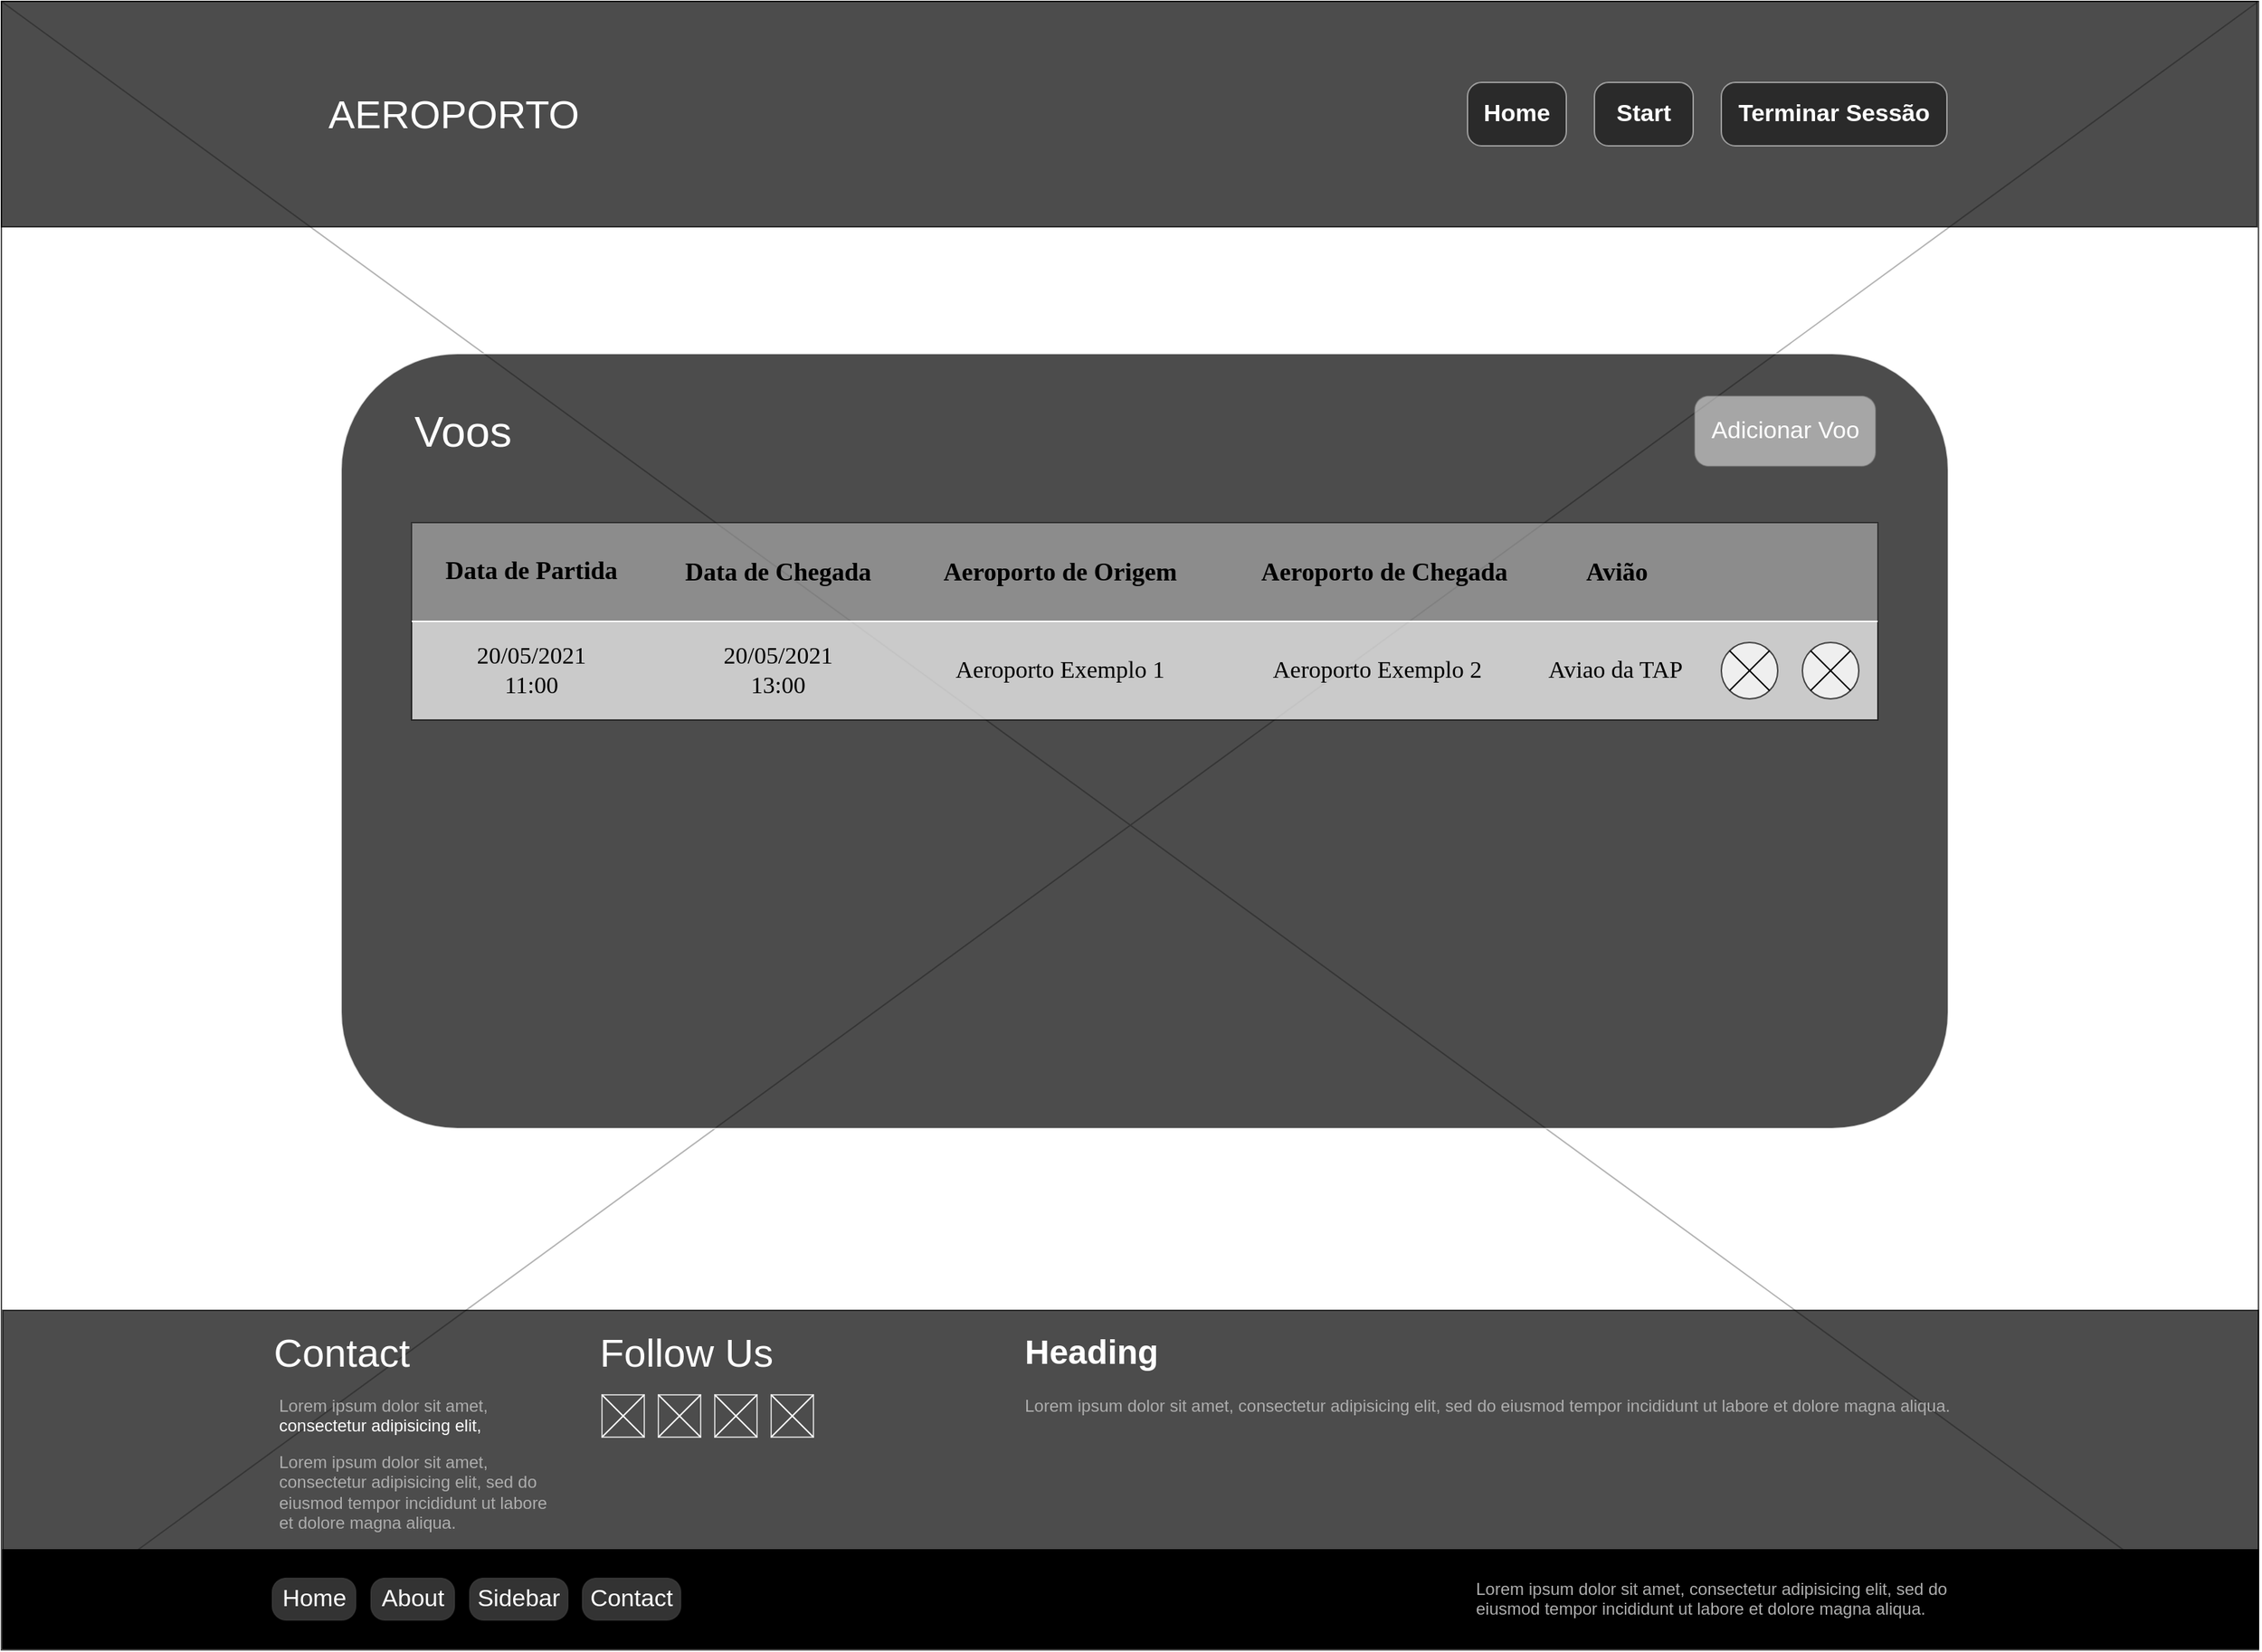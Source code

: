 <mxfile version="14.6.13" type="device"><diagram name="Page-1" id="f1b7ffb7-ca1e-a977-7cf5-a751b3c06c05"><mxGraphModel dx="2031" dy="1134" grid="1" gridSize="10" guides="1" tooltips="1" connect="1" arrows="1" fold="1" page="1" pageScale="1" pageWidth="826" pageHeight="1169" background="#ffffff" math="0" shadow="0"><root><mxCell id="0"/><mxCell id="1" parent="0"/><mxCell id="29ZNZ1E5Owo7K2LLxeDs-209" style="edgeStyle=none;rounded=0;orthogonalLoop=1;jettySize=auto;html=1;exitX=0;exitY=1;exitDx=0;exitDy=0;entryX=1;entryY=0;entryDx=0;entryDy=0;endArrow=none;endFill=0;strokeColor=#000000;" edge="1" parent="1" source="29ZNZ1E5Owo7K2LLxeDs-141" target="29ZNZ1E5Owo7K2LLxeDs-207"><mxGeometry relative="1" as="geometry"/></mxCell><mxCell id="29ZNZ1E5Owo7K2LLxeDs-208" style="edgeStyle=none;rounded=0;orthogonalLoop=1;jettySize=auto;html=1;exitX=1;exitY=1;exitDx=0;exitDy=0;entryX=0;entryY=0;entryDx=0;entryDy=0;endArrow=none;endFill=0;strokeColor=#000000;" edge="1" parent="1" source="29ZNZ1E5Owo7K2LLxeDs-141" target="29ZNZ1E5Owo7K2LLxeDs-133"><mxGeometry relative="1" as="geometry"/></mxCell><mxCell id="29ZNZ1E5Owo7K2LLxeDs-207" value="" style="rounded=0;whiteSpace=wrap;html=1;fillColor=#FFFFFF;opacity=70;" vertex="1" parent="1"><mxGeometry x="29" width="1601" height="1170" as="geometry"/></mxCell><mxCell id="29ZNZ1E5Owo7K2LLxeDs-61" value="" style="rounded=1;whiteSpace=wrap;html=1;strokeColor=#FFFFFF;gradientColor=none;fillColor=#000000;opacity=70;" vertex="1" parent="1"><mxGeometry x="270" y="250" width="1140" height="550" as="geometry"/></mxCell><mxCell id="29ZNZ1E5Owo7K2LLxeDs-62" value="&lt;div&gt;&lt;span style=&quot;color: rgb(255 , 255 , 255)&quot;&gt;&lt;font style=&quot;font-size: 31px&quot;&gt;Voos&lt;/font&gt;&lt;/span&gt;&lt;/div&gt;" style="text;html=1;strokeColor=none;fillColor=none;align=left;verticalAlign=middle;whiteSpace=wrap;rounded=0;opacity=50;" vertex="1" parent="1"><mxGeometry x="320" y="295" width="210.5" height="20" as="geometry"/></mxCell><mxCell id="29ZNZ1E5Owo7K2LLxeDs-63" value="&lt;span style=&quot;font-weight: 400&quot;&gt;Adicionar Voo&lt;/span&gt;" style="strokeWidth=1;shadow=0;dashed=0;align=center;html=1;shape=mxgraph.mockup.buttons.button;strokeColor=#666666;fontColor=#ffffff;mainText=;buttonStyle=round;fontSize=17;fontStyle=1;whiteSpace=wrap;opacity=50;fillColor=#FFFFFF;" vertex="1" parent="1"><mxGeometry x="1230" y="280" width="128.5" height="50" as="geometry"/></mxCell><mxCell id="29ZNZ1E5Owo7K2LLxeDs-133" value="" style="rounded=0;whiteSpace=wrap;html=1;fillColor=#000000;opacity=70;" vertex="1" parent="1"><mxGeometry x="29" width="1600" height="160" as="geometry"/></mxCell><mxCell id="29ZNZ1E5Owo7K2LLxeDs-134" value="&lt;font color=&quot;#ffffff&quot; style=&quot;font-size: 28px&quot;&gt;AEROPORTO&lt;/font&gt;" style="text;html=1;align=center;verticalAlign=middle;whiteSpace=wrap;rounded=0;" vertex="1" parent="1"><mxGeometry x="220" y="70" width="260" height="20" as="geometry"/></mxCell><mxCell id="29ZNZ1E5Owo7K2LLxeDs-135" value="Home" style="strokeWidth=1;shadow=0;dashed=0;align=center;html=1;shape=mxgraph.mockup.buttons.button;fontColor=#ffffff;mainText=;buttonStyle=round;fontSize=17;fontStyle=1;whiteSpace=wrap;fillColor=#080808;strokeColor=#FFFFFF;opacity=50;" vertex="1" parent="1"><mxGeometry x="1069" y="57.5" width="70" height="45" as="geometry"/></mxCell><mxCell id="29ZNZ1E5Owo7K2LLxeDs-136" value="Start" style="strokeWidth=1;shadow=0;dashed=0;align=center;html=1;shape=mxgraph.mockup.buttons.button;fontColor=#ffffff;mainText=;buttonStyle=round;fontSize=17;fontStyle=1;whiteSpace=wrap;fillColor=#080808;strokeColor=#FFFFFF;opacity=50;" vertex="1" parent="1"><mxGeometry x="1159" y="57.5" width="70" height="45" as="geometry"/></mxCell><mxCell id="29ZNZ1E5Owo7K2LLxeDs-137" value="Terminar Sessão" style="strokeWidth=1;shadow=0;dashed=0;align=center;html=1;shape=mxgraph.mockup.buttons.button;fontColor=#ffffff;mainText=;buttonStyle=round;fontSize=17;fontStyle=1;whiteSpace=wrap;fillColor=#080808;strokeColor=#FFFFFF;opacity=50;" vertex="1" parent="1"><mxGeometry x="1249" y="57.5" width="160" height="45" as="geometry"/></mxCell><mxCell id="29ZNZ1E5Owo7K2LLxeDs-139" value="" style="rounded=0;whiteSpace=wrap;html=1;fillColor=#000000;opacity=70;" vertex="1" parent="1"><mxGeometry x="30" y="929" width="1600" height="170" as="geometry"/></mxCell><mxCell id="29ZNZ1E5Owo7K2LLxeDs-140" value="&lt;font color=&quot;#ffffff&quot;&gt;&lt;span style=&quot;font-size: 28px&quot;&gt;Contact&lt;/span&gt;&lt;/font&gt;" style="text;html=1;align=center;verticalAlign=middle;whiteSpace=wrap;rounded=0;" vertex="1" parent="1"><mxGeometry x="221" y="949" width="99" height="20" as="geometry"/></mxCell><mxCell id="29ZNZ1E5Owo7K2LLxeDs-141" value="" style="rounded=0;whiteSpace=wrap;html=1;fillColor=#000000;" vertex="1" parent="1"><mxGeometry x="30" y="1099" width="1600" height="70" as="geometry"/></mxCell><mxCell id="29ZNZ1E5Owo7K2LLxeDs-142" value="&lt;font color=&quot;#ffffff&quot;&gt;&lt;span style=&quot;font-size: 28px&quot;&gt;Follow Us&lt;/span&gt;&lt;/font&gt;" style="text;html=1;align=center;verticalAlign=middle;whiteSpace=wrap;rounded=0;" vertex="1" parent="1"><mxGeometry x="450" y="949" width="130" height="20" as="geometry"/></mxCell><mxCell id="29ZNZ1E5Owo7K2LLxeDs-143" value="&lt;h1&gt;&lt;font color=&quot;#ffffff&quot;&gt;Heading&lt;/font&gt;&lt;/h1&gt;&lt;p&gt;&lt;font color=&quot;#adadad&quot;&gt;Lorem ipsum dolor sit amet, consectetur adipisicing elit, sed do eiusmod tempor incididunt ut labore et dolore magna aliqua.&lt;/font&gt;&lt;/p&gt;" style="text;html=1;strokeColor=none;fillColor=none;spacing=5;spacingTop=-20;whiteSpace=wrap;overflow=hidden;rounded=0;" vertex="1" parent="1"><mxGeometry x="750" y="939" width="850" height="80" as="geometry"/></mxCell><mxCell id="29ZNZ1E5Owo7K2LLxeDs-144" value="&lt;h1&gt;&lt;font color=&quot;#adadad&quot;&gt;&lt;br&gt;&lt;/font&gt;&lt;/h1&gt;&lt;p&gt;&lt;font color=&quot;#adadad&quot;&gt;Lorem ipsum dolor sit amet, consectetur adipisicing elit, sed do eiusmod tempor incididunt ut labore et dolore magna aliqua.&lt;/font&gt;&lt;/p&gt;" style="text;html=1;strokeColor=none;fillColor=none;spacing=5;spacingTop=-20;whiteSpace=wrap;overflow=hidden;rounded=0;" vertex="1" parent="1"><mxGeometry x="221" y="979" width="200" height="110" as="geometry"/></mxCell><mxCell id="29ZNZ1E5Owo7K2LLxeDs-145" value="&lt;h1&gt;&lt;font color=&quot;#adadad&quot;&gt;&lt;br&gt;&lt;/font&gt;&lt;/h1&gt;&lt;p&gt;&lt;font color=&quot;#adadad&quot;&gt;Lorem ipsum dolor sit amet,&lt;/font&gt;&lt;font color=&quot;#ffffff&quot;&gt; consectetur adipisicing elit,&amp;nbsp;&lt;/font&gt;&lt;/p&gt;" style="text;html=1;strokeColor=none;fillColor=none;spacing=5;spacingTop=-20;whiteSpace=wrap;overflow=hidden;rounded=0;" vertex="1" parent="1"><mxGeometry x="221" y="939" width="190" height="100" as="geometry"/></mxCell><mxCell id="29ZNZ1E5Owo7K2LLxeDs-146" value="" style="whiteSpace=wrap;html=1;aspect=fixed;opacity=70;fillColor=none;strokeColor=#FFFFFF;" vertex="1" parent="1"><mxGeometry x="455" y="989" width="30" height="30" as="geometry"/></mxCell><mxCell id="29ZNZ1E5Owo7K2LLxeDs-147" style="rounded=0;orthogonalLoop=1;jettySize=auto;html=1;exitX=1;exitY=1;exitDx=0;exitDy=0;entryX=0;entryY=0;entryDx=0;entryDy=0;endArrow=none;endFill=0;strokeColor=#FFFFFF;" edge="1" parent="1" source="29ZNZ1E5Owo7K2LLxeDs-146" target="29ZNZ1E5Owo7K2LLxeDs-146"><mxGeometry relative="1" as="geometry"/></mxCell><mxCell id="29ZNZ1E5Owo7K2LLxeDs-148" style="edgeStyle=none;rounded=0;orthogonalLoop=1;jettySize=auto;html=1;exitX=0;exitY=1;exitDx=0;exitDy=0;entryX=1;entryY=0;entryDx=0;entryDy=0;endArrow=none;endFill=0;strokeColor=#FFFFFF;" edge="1" parent="1" source="29ZNZ1E5Owo7K2LLxeDs-146" target="29ZNZ1E5Owo7K2LLxeDs-146"><mxGeometry relative="1" as="geometry"/></mxCell><mxCell id="29ZNZ1E5Owo7K2LLxeDs-149" value="" style="whiteSpace=wrap;html=1;aspect=fixed;opacity=70;fillColor=none;strokeColor=#FFFFFF;" vertex="1" parent="1"><mxGeometry x="495" y="989" width="30" height="30" as="geometry"/></mxCell><mxCell id="29ZNZ1E5Owo7K2LLxeDs-150" value="" style="whiteSpace=wrap;html=1;aspect=fixed;opacity=70;fillColor=none;strokeColor=#FFFFFF;" vertex="1" parent="1"><mxGeometry x="535" y="989" width="30" height="30" as="geometry"/></mxCell><mxCell id="29ZNZ1E5Owo7K2LLxeDs-151" value="" style="whiteSpace=wrap;html=1;aspect=fixed;opacity=70;fillColor=none;strokeColor=#FFFFFF;" vertex="1" parent="1"><mxGeometry x="575" y="989" width="30" height="30" as="geometry"/></mxCell><mxCell id="29ZNZ1E5Owo7K2LLxeDs-152" style="edgeStyle=none;rounded=0;orthogonalLoop=1;jettySize=auto;html=1;exitX=1;exitY=1;exitDx=0;exitDy=0;entryX=0;entryY=0;entryDx=0;entryDy=0;endArrow=none;endFill=0;strokeColor=#FFFFFF;" edge="1" parent="1" source="29ZNZ1E5Owo7K2LLxeDs-149" target="29ZNZ1E5Owo7K2LLxeDs-149"><mxGeometry relative="1" as="geometry"/></mxCell><mxCell id="29ZNZ1E5Owo7K2LLxeDs-153" style="edgeStyle=none;rounded=0;orthogonalLoop=1;jettySize=auto;html=1;exitX=0;exitY=1;exitDx=0;exitDy=0;entryX=1;entryY=0;entryDx=0;entryDy=0;endArrow=none;endFill=0;strokeColor=#FFFFFF;" edge="1" parent="1" source="29ZNZ1E5Owo7K2LLxeDs-149" target="29ZNZ1E5Owo7K2LLxeDs-149"><mxGeometry relative="1" as="geometry"/></mxCell><mxCell id="29ZNZ1E5Owo7K2LLxeDs-154" style="edgeStyle=none;rounded=0;orthogonalLoop=1;jettySize=auto;html=1;exitX=0;exitY=0;exitDx=0;exitDy=0;entryX=1;entryY=1;entryDx=0;entryDy=0;endArrow=none;endFill=0;strokeColor=#FFFFFF;" edge="1" parent="1" source="29ZNZ1E5Owo7K2LLxeDs-150" target="29ZNZ1E5Owo7K2LLxeDs-150"><mxGeometry relative="1" as="geometry"/></mxCell><mxCell id="29ZNZ1E5Owo7K2LLxeDs-155" style="edgeStyle=none;rounded=0;orthogonalLoop=1;jettySize=auto;html=1;exitX=0;exitY=1;exitDx=0;exitDy=0;entryX=1;entryY=0;entryDx=0;entryDy=0;endArrow=none;endFill=0;strokeColor=#FFFFFF;" edge="1" parent="1" source="29ZNZ1E5Owo7K2LLxeDs-150" target="29ZNZ1E5Owo7K2LLxeDs-150"><mxGeometry relative="1" as="geometry"/></mxCell><mxCell id="29ZNZ1E5Owo7K2LLxeDs-156" style="edgeStyle=none;rounded=0;orthogonalLoop=1;jettySize=auto;html=1;exitX=0;exitY=1;exitDx=0;exitDy=0;entryX=1;entryY=0;entryDx=0;entryDy=0;endArrow=none;endFill=0;strokeColor=#FFFFFF;" edge="1" parent="1" source="29ZNZ1E5Owo7K2LLxeDs-151" target="29ZNZ1E5Owo7K2LLxeDs-151"><mxGeometry relative="1" as="geometry"/></mxCell><mxCell id="29ZNZ1E5Owo7K2LLxeDs-157" style="edgeStyle=none;rounded=0;orthogonalLoop=1;jettySize=auto;html=1;exitX=0;exitY=0;exitDx=0;exitDy=0;entryX=1;entryY=1;entryDx=0;entryDy=0;endArrow=none;endFill=0;strokeColor=#FFFFFF;" edge="1" parent="1" source="29ZNZ1E5Owo7K2LLxeDs-151" target="29ZNZ1E5Owo7K2LLxeDs-151"><mxGeometry relative="1" as="geometry"/></mxCell><mxCell id="29ZNZ1E5Owo7K2LLxeDs-158" value="&lt;span style=&quot;font-weight: 400&quot;&gt;Home&lt;/span&gt;" style="strokeWidth=1;shadow=0;dashed=0;align=center;html=1;shape=mxgraph.mockup.buttons.button;strokeColor=#666666;fontColor=#ffffff;mainText=;buttonStyle=round;fontSize=17;fontStyle=1;whiteSpace=wrap;opacity=20;fillColor=#FFFFFF;" vertex="1" parent="1"><mxGeometry x="221" y="1119" width="59.5" height="30" as="geometry"/></mxCell><mxCell id="29ZNZ1E5Owo7K2LLxeDs-159" value="&lt;span style=&quot;font-weight: 400&quot;&gt;About&lt;/span&gt;" style="strokeWidth=1;shadow=0;dashed=0;align=center;html=1;shape=mxgraph.mockup.buttons.button;strokeColor=#666666;fontColor=#ffffff;mainText=;buttonStyle=round;fontSize=17;fontStyle=1;whiteSpace=wrap;opacity=20;fillColor=#FFFFFF;" vertex="1" parent="1"><mxGeometry x="291" y="1119" width="59.5" height="30" as="geometry"/></mxCell><mxCell id="29ZNZ1E5Owo7K2LLxeDs-160" value="&lt;span style=&quot;font-weight: 400&quot;&gt;Sidebar&lt;/span&gt;" style="strokeWidth=1;shadow=0;dashed=0;align=center;html=1;shape=mxgraph.mockup.buttons.button;strokeColor=#666666;fontColor=#ffffff;mainText=;buttonStyle=round;fontSize=17;fontStyle=1;whiteSpace=wrap;opacity=20;fillColor=#FFFFFF;" vertex="1" parent="1"><mxGeometry x="361" y="1119" width="70" height="30" as="geometry"/></mxCell><mxCell id="29ZNZ1E5Owo7K2LLxeDs-161" value="&lt;span style=&quot;font-weight: 400&quot;&gt;Contact&lt;/span&gt;" style="strokeWidth=1;shadow=0;dashed=0;align=center;html=1;shape=mxgraph.mockup.buttons.button;strokeColor=#666666;fontColor=#ffffff;mainText=;buttonStyle=round;fontSize=17;fontStyle=1;whiteSpace=wrap;opacity=20;fillColor=#FFFFFF;" vertex="1" parent="1"><mxGeometry x="441" y="1119" width="70" height="30" as="geometry"/></mxCell><mxCell id="29ZNZ1E5Owo7K2LLxeDs-162" value="&lt;h1&gt;&lt;br&gt;&lt;/h1&gt;&lt;p&gt;&lt;font color=&quot;#adadad&quot;&gt;Lorem ipsum dolor sit amet, consectetur adipisicing elit, sed do eiusmod tempor incididunt ut labore et dolore magna aliqua.&lt;/font&gt;&lt;/p&gt;" style="text;html=1;strokeColor=none;fillColor=none;spacing=5;spacingTop=-20;whiteSpace=wrap;overflow=hidden;rounded=0;opacity=20;" vertex="1" parent="1"><mxGeometry x="1070" y="1069" width="390" height="100" as="geometry"/></mxCell><mxCell id="29ZNZ1E5Owo7K2LLxeDs-176" value="" style="rounded=0;whiteSpace=wrap;html=1;fillColor=#CCCCCC;opacity=50;" vertex="1" parent="1"><mxGeometry x="320" y="370" width="1040" height="70" as="geometry"/></mxCell><mxCell id="29ZNZ1E5Owo7K2LLxeDs-177" value="&lt;font size=&quot;1&quot; face=&quot;Verdana&quot;&gt;&lt;span style=&quot;line-height: 150%&quot;&gt;&lt;b style=&quot;font-size: 18px&quot;&gt;Data de Partida&lt;/b&gt;&lt;/span&gt;&lt;/font&gt;" style="text;html=1;strokeColor=none;fillColor=none;align=center;verticalAlign=middle;whiteSpace=wrap;rounded=0;opacity=50;" vertex="1" parent="1"><mxGeometry x="320" y="370" width="170" height="70" as="geometry"/></mxCell><mxCell id="29ZNZ1E5Owo7K2LLxeDs-178" value="&lt;font size=&quot;1&quot; face=&quot;Verdana&quot;&gt;&lt;span style=&quot;line-height: 150% ; font-size: 18px&quot;&gt;&lt;b&gt;Data de Chegada&lt;/b&gt;&lt;/span&gt;&lt;/font&gt;" style="text;html=1;strokeColor=none;fillColor=none;align=center;verticalAlign=middle;whiteSpace=wrap;rounded=0;opacity=50;" vertex="1" parent="1"><mxGeometry x="490" y="370" width="180" height="70" as="geometry"/></mxCell><mxCell id="29ZNZ1E5Owo7K2LLxeDs-179" value="&lt;font face=&quot;Verdana&quot; style=&quot;font-size: 18px&quot;&gt;&lt;b&gt;Aeroporto de Origem&lt;/b&gt;&lt;/font&gt;" style="text;html=1;strokeColor=none;fillColor=none;align=center;verticalAlign=middle;whiteSpace=wrap;rounded=0;opacity=50;" vertex="1" parent="1"><mxGeometry x="670" y="370" width="220" height="70" as="geometry"/></mxCell><mxCell id="29ZNZ1E5Owo7K2LLxeDs-180" value="&lt;font face=&quot;Verdana&quot; style=&quot;font-size: 18px&quot;&gt;&lt;b&gt;Aeroporto de Chegada&lt;/b&gt;&lt;/font&gt;" style="text;html=1;strokeColor=none;fillColor=none;align=center;verticalAlign=middle;whiteSpace=wrap;rounded=0;opacity=50;" vertex="1" parent="1"><mxGeometry x="890" y="370" width="240" height="70" as="geometry"/></mxCell><mxCell id="29ZNZ1E5Owo7K2LLxeDs-181" value="&lt;font face=&quot;Verdana&quot; style=&quot;font-size: 18px&quot;&gt;&lt;b&gt;Avião&lt;/b&gt;&lt;/font&gt;" style="text;html=1;strokeColor=none;fillColor=none;align=center;verticalAlign=middle;whiteSpace=wrap;rounded=0;opacity=50;" vertex="1" parent="1"><mxGeometry x="1130" y="370" width="90" height="70" as="geometry"/></mxCell><mxCell id="29ZNZ1E5Owo7K2LLxeDs-194" value="" style="rounded=0;whiteSpace=wrap;html=1;fillColor=#FFFFFF;opacity=70;" vertex="1" parent="1"><mxGeometry x="320" y="440" width="1040" height="70" as="geometry"/></mxCell><mxCell id="29ZNZ1E5Owo7K2LLxeDs-195" value="&lt;font face=&quot;Verdana&quot; style=&quot;font-size: 17px&quot;&gt;&lt;span&gt;20/05/2021&lt;br&gt;11:00&lt;br&gt;&lt;/span&gt;&lt;/font&gt;" style="text;html=1;strokeColor=none;fillColor=none;align=center;verticalAlign=middle;whiteSpace=wrap;rounded=0;opacity=50;" vertex="1" parent="1"><mxGeometry x="320" y="440" width="170" height="70" as="geometry"/></mxCell><mxCell id="29ZNZ1E5Owo7K2LLxeDs-196" value="&lt;font face=&quot;Verdana&quot; style=&quot;font-size: 17px&quot;&gt;&lt;span&gt;20/05/2021&lt;br&gt;13:00&lt;br&gt;&lt;/span&gt;&lt;/font&gt;" style="text;html=1;strokeColor=none;fillColor=none;align=center;verticalAlign=middle;whiteSpace=wrap;rounded=0;opacity=50;" vertex="1" parent="1"><mxGeometry x="490" y="440" width="180" height="70" as="geometry"/></mxCell><mxCell id="29ZNZ1E5Owo7K2LLxeDs-197" value="&lt;font face=&quot;Verdana&quot; style=&quot;font-size: 17px&quot;&gt;Aeroporto Exemplo 1&lt;/font&gt;" style="text;html=1;strokeColor=none;fillColor=none;align=center;verticalAlign=middle;whiteSpace=wrap;rounded=0;opacity=50;" vertex="1" parent="1"><mxGeometry x="670" y="440" width="220" height="70" as="geometry"/></mxCell><mxCell id="29ZNZ1E5Owo7K2LLxeDs-198" value="&lt;font face=&quot;Verdana&quot; style=&quot;font-size: 17px&quot;&gt;Aeroporto Exemplo 2&lt;/font&gt;" style="text;html=1;strokeColor=none;fillColor=none;align=center;verticalAlign=middle;whiteSpace=wrap;rounded=0;opacity=50;" vertex="1" parent="1"><mxGeometry x="890" y="440" width="230" height="70" as="geometry"/></mxCell><mxCell id="29ZNZ1E5Owo7K2LLxeDs-199" value="&lt;font face=&quot;Verdana&quot; style=&quot;font-size: 17px&quot;&gt;Aviao da TAP&lt;/font&gt;" style="text;html=1;strokeColor=none;fillColor=none;align=center;verticalAlign=middle;whiteSpace=wrap;rounded=0;opacity=50;" vertex="1" parent="1"><mxGeometry x="1119" y="440" width="110" height="70" as="geometry"/></mxCell><mxCell id="29ZNZ1E5Owo7K2LLxeDs-200" value="" style="endArrow=none;html=1;entryX=0;entryY=0;entryDx=0;entryDy=0;exitX=1;exitY=0;exitDx=0;exitDy=0;strokeColor=#FFFFFF;" edge="1" parent="1" source="29ZNZ1E5Owo7K2LLxeDs-194" target="29ZNZ1E5Owo7K2LLxeDs-195"><mxGeometry width="50" height="50" relative="1" as="geometry"><mxPoint x="320" y="490" as="sourcePoint"/><mxPoint x="370" y="440" as="targetPoint"/></mxGeometry></mxCell><mxCell id="29ZNZ1E5Owo7K2LLxeDs-201" value="" style="ellipse;whiteSpace=wrap;html=1;aspect=fixed;fillColor=#FFFFFF;opacity=70;" vertex="1" parent="1"><mxGeometry x="1249" y="455" width="40" height="40" as="geometry"/></mxCell><mxCell id="29ZNZ1E5Owo7K2LLxeDs-202" style="rounded=0;orthogonalLoop=1;jettySize=auto;html=1;exitX=0;exitY=1;exitDx=0;exitDy=0;entryX=1;entryY=0;entryDx=0;entryDy=0;endArrow=none;endFill=0;" edge="1" parent="1" source="29ZNZ1E5Owo7K2LLxeDs-201" target="29ZNZ1E5Owo7K2LLxeDs-201"><mxGeometry relative="1" as="geometry"/></mxCell><mxCell id="29ZNZ1E5Owo7K2LLxeDs-203" style="edgeStyle=none;rounded=0;orthogonalLoop=1;jettySize=auto;html=1;exitX=1;exitY=1;exitDx=0;exitDy=0;entryX=0;entryY=0;entryDx=0;entryDy=0;endArrow=none;endFill=0;strokeColor=#000000;" edge="1" parent="1" source="29ZNZ1E5Owo7K2LLxeDs-201" target="29ZNZ1E5Owo7K2LLxeDs-201"><mxGeometry relative="1" as="geometry"/></mxCell><mxCell id="29ZNZ1E5Owo7K2LLxeDs-204" value="" style="ellipse;whiteSpace=wrap;html=1;aspect=fixed;fillColor=#FFFFFF;opacity=70;" vertex="1" parent="1"><mxGeometry x="1306.5" y="455" width="40" height="40" as="geometry"/></mxCell><mxCell id="29ZNZ1E5Owo7K2LLxeDs-205" style="edgeStyle=none;rounded=0;orthogonalLoop=1;jettySize=auto;html=1;exitX=0;exitY=1;exitDx=0;exitDy=0;entryX=1;entryY=0;entryDx=0;entryDy=0;endArrow=none;endFill=0;strokeColor=#000000;" edge="1" parent="1" source="29ZNZ1E5Owo7K2LLxeDs-204" target="29ZNZ1E5Owo7K2LLxeDs-204"><mxGeometry relative="1" as="geometry"/></mxCell><mxCell id="29ZNZ1E5Owo7K2LLxeDs-206" style="edgeStyle=none;rounded=0;orthogonalLoop=1;jettySize=auto;html=1;exitX=1;exitY=1;exitDx=0;exitDy=0;entryX=0;entryY=0;entryDx=0;entryDy=0;endArrow=none;endFill=0;strokeColor=#000000;" edge="1" parent="1" source="29ZNZ1E5Owo7K2LLxeDs-204" target="29ZNZ1E5Owo7K2LLxeDs-204"><mxGeometry relative="1" as="geometry"/></mxCell></root></mxGraphModel></diagram></mxfile>
